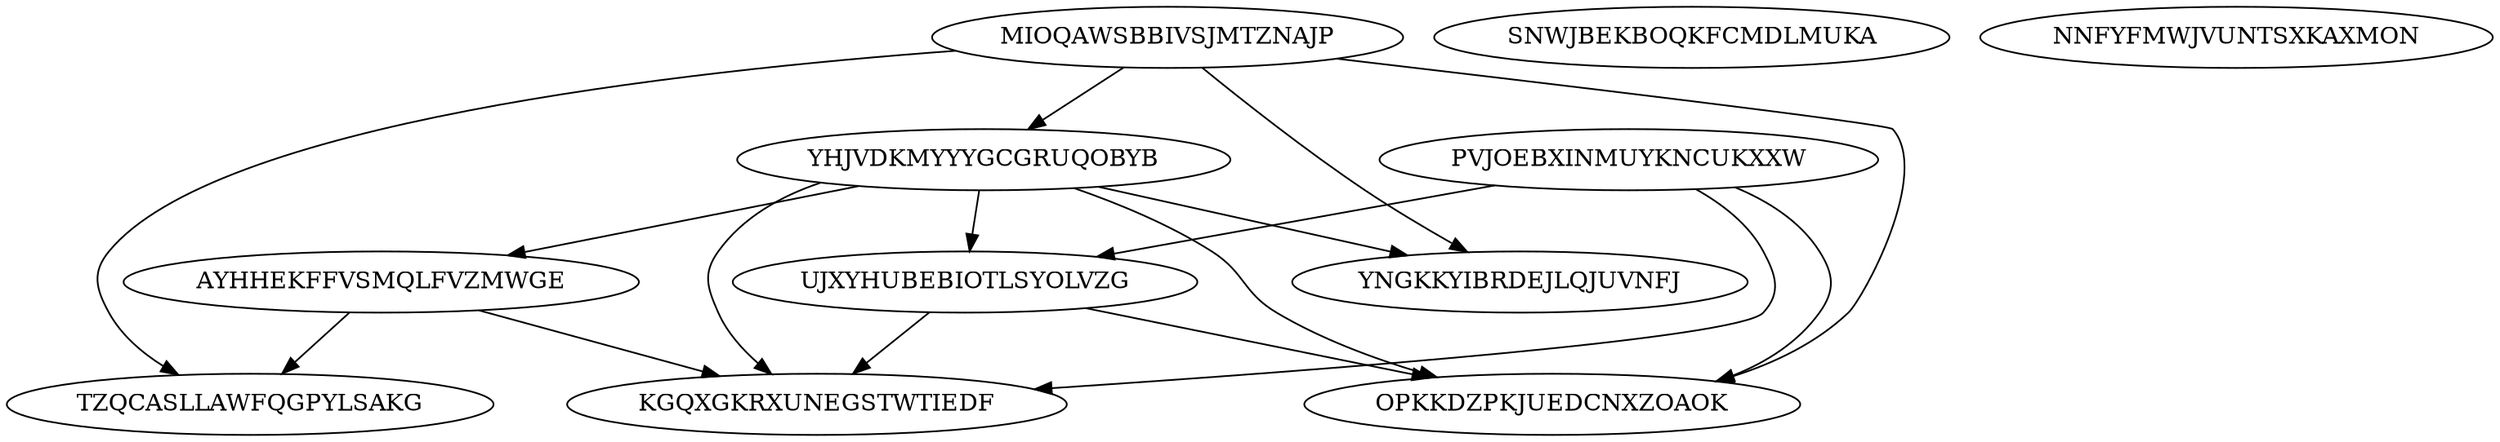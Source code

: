 digraph N11M16 {
	PVJOEBXINMUYKNCUKXXW	[Weight=11];
	MIOQAWSBBIVSJMTZNAJP	[Weight=18];
	SNWJBEKBOQKFCMDLMUKA	[Weight=13];
	YHJVDKMYYYGCGRUQOBYB	[Weight=17];
	UJXYHUBEBIOTLSYOLVZG	[Weight=12];
	AYHHEKFFVSMQLFVZMWGE	[Weight=19];
	NNFYFMWJVUNTSXKAXMON	[Weight=11];
	YNGKKYIBRDEJLQJUVNFJ	[Weight=19];
	TZQCASLLAWFQGPYLSAKG	[Weight=15];
	OPKKDZPKJUEDCNXZOAOK	[Weight=20];
	KGQXGKRXUNEGSTWTIEDF	[Weight=11];
	YHJVDKMYYYGCGRUQOBYB -> YNGKKYIBRDEJLQJUVNFJ [Weight=18];
	PVJOEBXINMUYKNCUKXXW -> OPKKDZPKJUEDCNXZOAOK [Weight=17];
	PVJOEBXINMUYKNCUKXXW -> UJXYHUBEBIOTLSYOLVZG [Weight=16];
	MIOQAWSBBIVSJMTZNAJP -> YHJVDKMYYYGCGRUQOBYB [Weight=14];
	UJXYHUBEBIOTLSYOLVZG -> KGQXGKRXUNEGSTWTIEDF [Weight=10];
	MIOQAWSBBIVSJMTZNAJP -> TZQCASLLAWFQGPYLSAKG [Weight=18];
	AYHHEKFFVSMQLFVZMWGE -> TZQCASLLAWFQGPYLSAKG [Weight=11];
	YHJVDKMYYYGCGRUQOBYB -> KGQXGKRXUNEGSTWTIEDF [Weight=18];
	YHJVDKMYYYGCGRUQOBYB -> OPKKDZPKJUEDCNXZOAOK [Weight=12];
	MIOQAWSBBIVSJMTZNAJP -> OPKKDZPKJUEDCNXZOAOK [Weight=13];
	PVJOEBXINMUYKNCUKXXW -> KGQXGKRXUNEGSTWTIEDF [Weight=12];
	MIOQAWSBBIVSJMTZNAJP -> YNGKKYIBRDEJLQJUVNFJ [Weight=19];
	YHJVDKMYYYGCGRUQOBYB -> AYHHEKFFVSMQLFVZMWGE [Weight=16];
	AYHHEKFFVSMQLFVZMWGE -> KGQXGKRXUNEGSTWTIEDF [Weight=20];
	YHJVDKMYYYGCGRUQOBYB -> UJXYHUBEBIOTLSYOLVZG [Weight=19];
	UJXYHUBEBIOTLSYOLVZG -> OPKKDZPKJUEDCNXZOAOK [Weight=14];
}
